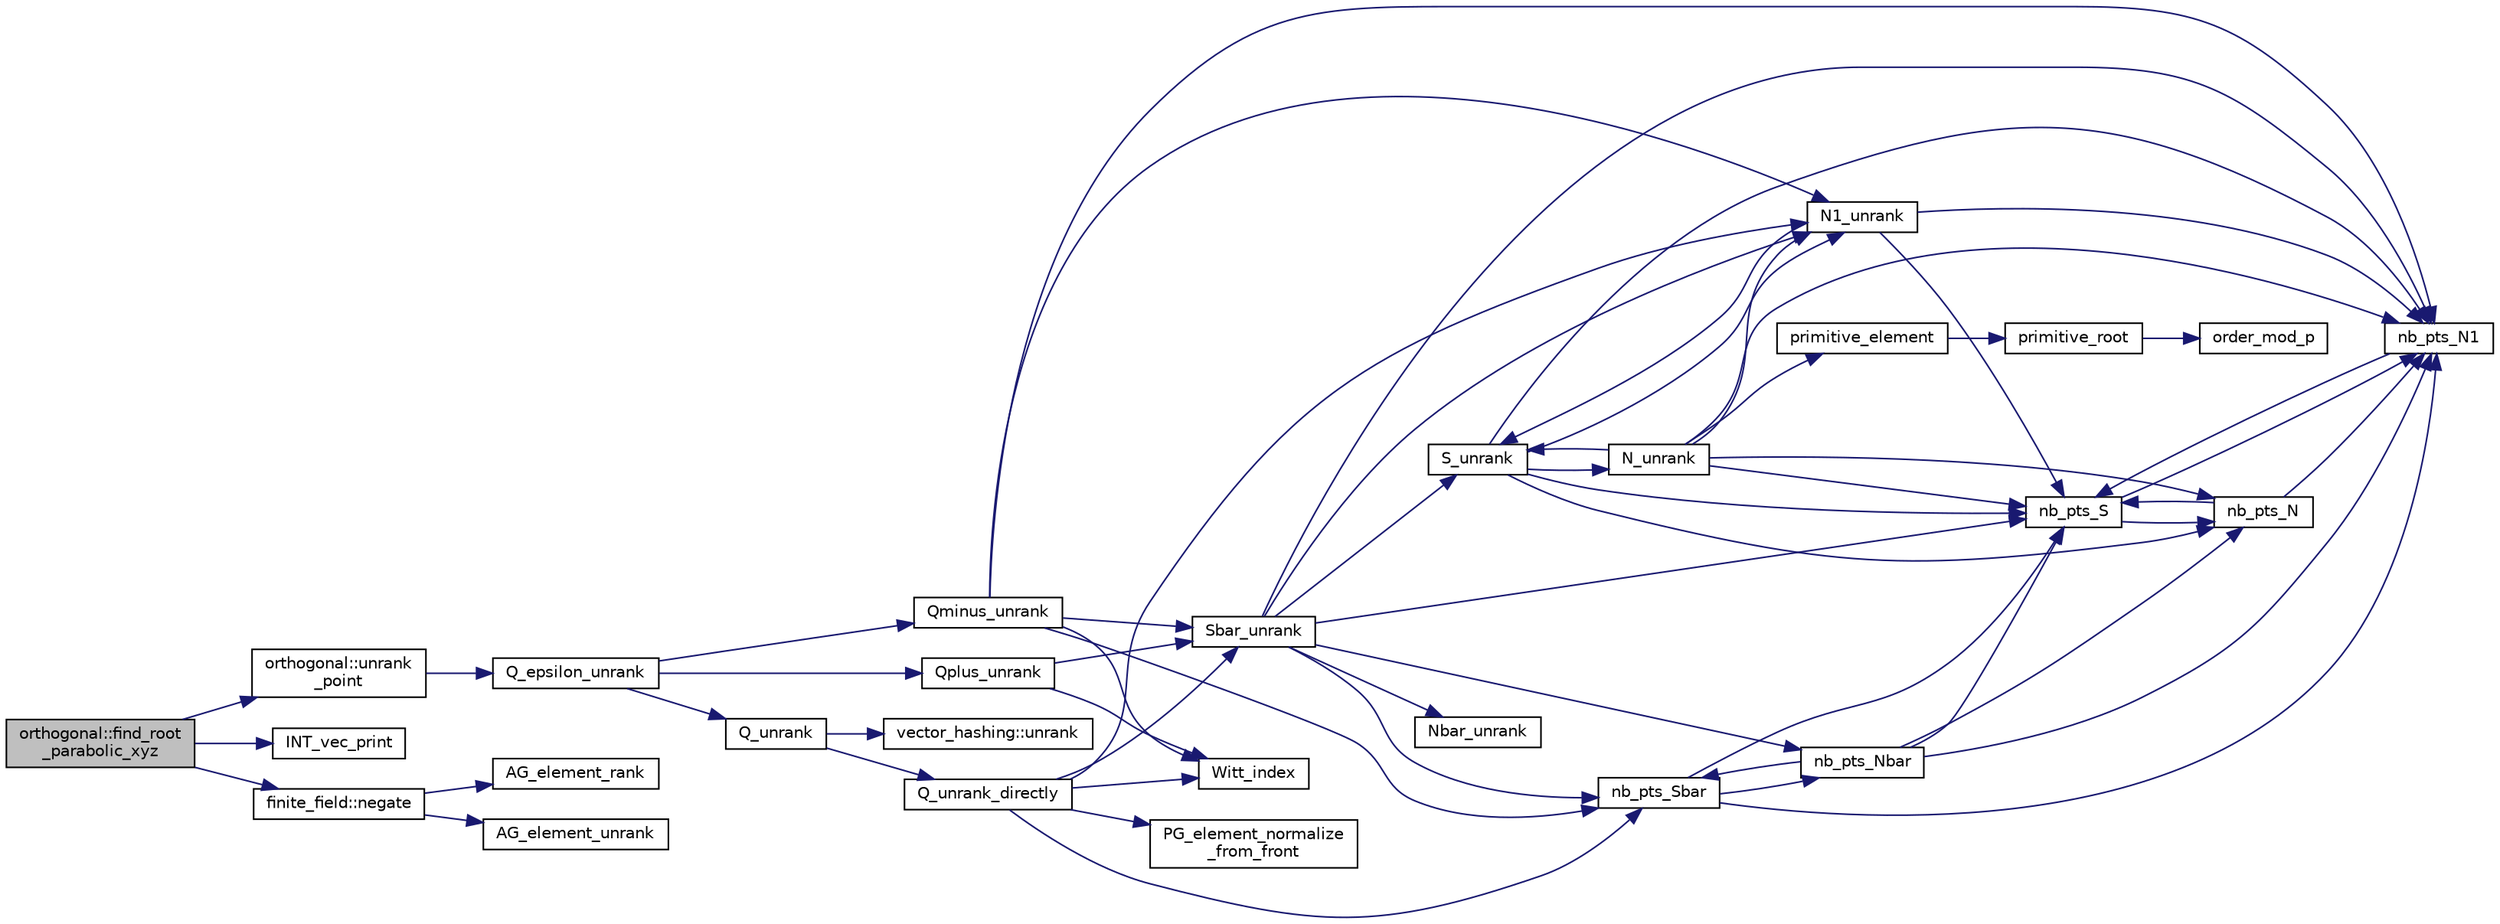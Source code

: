 digraph "orthogonal::find_root_parabolic_xyz"
{
  edge [fontname="Helvetica",fontsize="10",labelfontname="Helvetica",labelfontsize="10"];
  node [fontname="Helvetica",fontsize="10",shape=record];
  rankdir="LR";
  Node5853 [label="orthogonal::find_root\l_parabolic_xyz",height=0.2,width=0.4,color="black", fillcolor="grey75", style="filled", fontcolor="black"];
  Node5853 -> Node5854 [color="midnightblue",fontsize="10",style="solid",fontname="Helvetica"];
  Node5854 [label="orthogonal::unrank\l_point",height=0.2,width=0.4,color="black", fillcolor="white", style="filled",URL="$d7/daa/classorthogonal.html#ab655117100f7c66c19817b84ac5ac0a0"];
  Node5854 -> Node5855 [color="midnightblue",fontsize="10",style="solid",fontname="Helvetica"];
  Node5855 [label="Q_epsilon_unrank",height=0.2,width=0.4,color="black", fillcolor="white", style="filled",URL="$d4/d67/geometry_8h.html#af162c4d30d4a6528299e37551c353e7b"];
  Node5855 -> Node5856 [color="midnightblue",fontsize="10",style="solid",fontname="Helvetica"];
  Node5856 [label="Q_unrank",height=0.2,width=0.4,color="black", fillcolor="white", style="filled",URL="$db/da0/lib_2foundations_2geometry_2orthogonal__points_8_c.html#a6d02923d5b54ef796934e753e6f5b65b"];
  Node5856 -> Node5857 [color="midnightblue",fontsize="10",style="solid",fontname="Helvetica"];
  Node5857 [label="vector_hashing::unrank",height=0.2,width=0.4,color="black", fillcolor="white", style="filled",URL="$d8/daa/classvector__hashing.html#abbebd3a96a6d27a34b9b49af99e2ed3d"];
  Node5856 -> Node5858 [color="midnightblue",fontsize="10",style="solid",fontname="Helvetica"];
  Node5858 [label="Q_unrank_directly",height=0.2,width=0.4,color="black", fillcolor="white", style="filled",URL="$db/da0/lib_2foundations_2geometry_2orthogonal__points_8_c.html#a105e7e72249e78fcf0785c69099d90ce"];
  Node5858 -> Node5859 [color="midnightblue",fontsize="10",style="solid",fontname="Helvetica"];
  Node5859 [label="Witt_index",height=0.2,width=0.4,color="black", fillcolor="white", style="filled",URL="$db/da0/lib_2foundations_2geometry_2orthogonal__points_8_c.html#ab3483ecb9859a6758f82b5327da50534"];
  Node5858 -> Node5860 [color="midnightblue",fontsize="10",style="solid",fontname="Helvetica"];
  Node5860 [label="nb_pts_Sbar",height=0.2,width=0.4,color="black", fillcolor="white", style="filled",URL="$db/da0/lib_2foundations_2geometry_2orthogonal__points_8_c.html#a986dda26505c9934c771578b084f67cc"];
  Node5860 -> Node5861 [color="midnightblue",fontsize="10",style="solid",fontname="Helvetica"];
  Node5861 [label="nb_pts_S",height=0.2,width=0.4,color="black", fillcolor="white", style="filled",URL="$db/da0/lib_2foundations_2geometry_2orthogonal__points_8_c.html#a9bc3dec6e722644d182738102c3e04f3"];
  Node5861 -> Node5862 [color="midnightblue",fontsize="10",style="solid",fontname="Helvetica"];
  Node5862 [label="nb_pts_N",height=0.2,width=0.4,color="black", fillcolor="white", style="filled",URL="$db/da0/lib_2foundations_2geometry_2orthogonal__points_8_c.html#a93e16898c27b1d1c0a6405a7b0615ba6"];
  Node5862 -> Node5861 [color="midnightblue",fontsize="10",style="solid",fontname="Helvetica"];
  Node5862 -> Node5863 [color="midnightblue",fontsize="10",style="solid",fontname="Helvetica"];
  Node5863 [label="nb_pts_N1",height=0.2,width=0.4,color="black", fillcolor="white", style="filled",URL="$db/da0/lib_2foundations_2geometry_2orthogonal__points_8_c.html#ae0f2e1c76523db67b4ec9629ccc35bc6"];
  Node5863 -> Node5861 [color="midnightblue",fontsize="10",style="solid",fontname="Helvetica"];
  Node5861 -> Node5863 [color="midnightblue",fontsize="10",style="solid",fontname="Helvetica"];
  Node5860 -> Node5864 [color="midnightblue",fontsize="10",style="solid",fontname="Helvetica"];
  Node5864 [label="nb_pts_Nbar",height=0.2,width=0.4,color="black", fillcolor="white", style="filled",URL="$db/da0/lib_2foundations_2geometry_2orthogonal__points_8_c.html#a51b4684a176c6841fd3cd6c34c684c2c"];
  Node5864 -> Node5860 [color="midnightblue",fontsize="10",style="solid",fontname="Helvetica"];
  Node5864 -> Node5862 [color="midnightblue",fontsize="10",style="solid",fontname="Helvetica"];
  Node5864 -> Node5861 [color="midnightblue",fontsize="10",style="solid",fontname="Helvetica"];
  Node5864 -> Node5863 [color="midnightblue",fontsize="10",style="solid",fontname="Helvetica"];
  Node5860 -> Node5863 [color="midnightblue",fontsize="10",style="solid",fontname="Helvetica"];
  Node5858 -> Node5865 [color="midnightblue",fontsize="10",style="solid",fontname="Helvetica"];
  Node5865 [label="Sbar_unrank",height=0.2,width=0.4,color="black", fillcolor="white", style="filled",URL="$db/da0/lib_2foundations_2geometry_2orthogonal__points_8_c.html#a65d9b9ccfff12dd92f4f4e8360701c98"];
  Node5865 -> Node5860 [color="midnightblue",fontsize="10",style="solid",fontname="Helvetica"];
  Node5865 -> Node5861 [color="midnightblue",fontsize="10",style="solid",fontname="Helvetica"];
  Node5865 -> Node5866 [color="midnightblue",fontsize="10",style="solid",fontname="Helvetica"];
  Node5866 [label="S_unrank",height=0.2,width=0.4,color="black", fillcolor="white", style="filled",URL="$db/da0/lib_2foundations_2geometry_2orthogonal__points_8_c.html#a18964a35af25f1b4a85f4eaeb1543d92"];
  Node5866 -> Node5861 [color="midnightblue",fontsize="10",style="solid",fontname="Helvetica"];
  Node5866 -> Node5862 [color="midnightblue",fontsize="10",style="solid",fontname="Helvetica"];
  Node5866 -> Node5863 [color="midnightblue",fontsize="10",style="solid",fontname="Helvetica"];
  Node5866 -> Node5867 [color="midnightblue",fontsize="10",style="solid",fontname="Helvetica"];
  Node5867 [label="N_unrank",height=0.2,width=0.4,color="black", fillcolor="white", style="filled",URL="$db/da0/lib_2foundations_2geometry_2orthogonal__points_8_c.html#ab79724bd19da3bc1b383550113f9d7aa"];
  Node5867 -> Node5861 [color="midnightblue",fontsize="10",style="solid",fontname="Helvetica"];
  Node5867 -> Node5862 [color="midnightblue",fontsize="10",style="solid",fontname="Helvetica"];
  Node5867 -> Node5866 [color="midnightblue",fontsize="10",style="solid",fontname="Helvetica"];
  Node5867 -> Node5863 [color="midnightblue",fontsize="10",style="solid",fontname="Helvetica"];
  Node5867 -> Node5868 [color="midnightblue",fontsize="10",style="solid",fontname="Helvetica"];
  Node5868 [label="N1_unrank",height=0.2,width=0.4,color="black", fillcolor="white", style="filled",URL="$db/da0/lib_2foundations_2geometry_2orthogonal__points_8_c.html#aa9427e27f7f207c1baff3a34cc5d78cf"];
  Node5868 -> Node5861 [color="midnightblue",fontsize="10",style="solid",fontname="Helvetica"];
  Node5868 -> Node5863 [color="midnightblue",fontsize="10",style="solid",fontname="Helvetica"];
  Node5868 -> Node5866 [color="midnightblue",fontsize="10",style="solid",fontname="Helvetica"];
  Node5867 -> Node5869 [color="midnightblue",fontsize="10",style="solid",fontname="Helvetica"];
  Node5869 [label="primitive_element",height=0.2,width=0.4,color="black", fillcolor="white", style="filled",URL="$db/da0/lib_2foundations_2geometry_2orthogonal__points_8_c.html#a97350390ec02c8cd9f54751708e28768"];
  Node5869 -> Node5870 [color="midnightblue",fontsize="10",style="solid",fontname="Helvetica"];
  Node5870 [label="primitive_root",height=0.2,width=0.4,color="black", fillcolor="white", style="filled",URL="$de/dc5/algebra__and__number__theory_8h.html#a0b6f7619d12ff2c4e60b852b820b0972"];
  Node5870 -> Node5871 [color="midnightblue",fontsize="10",style="solid",fontname="Helvetica"];
  Node5871 [label="order_mod_p",height=0.2,width=0.4,color="black", fillcolor="white", style="filled",URL="$df/dda/number__theory_8_c.html#aa38aa7e68ab81726a4462995135456b2"];
  Node5866 -> Node5868 [color="midnightblue",fontsize="10",style="solid",fontname="Helvetica"];
  Node5865 -> Node5864 [color="midnightblue",fontsize="10",style="solid",fontname="Helvetica"];
  Node5865 -> Node5863 [color="midnightblue",fontsize="10",style="solid",fontname="Helvetica"];
  Node5865 -> Node5872 [color="midnightblue",fontsize="10",style="solid",fontname="Helvetica"];
  Node5872 [label="Nbar_unrank",height=0.2,width=0.4,color="black", fillcolor="white", style="filled",URL="$db/da0/lib_2foundations_2geometry_2orthogonal__points_8_c.html#ad641d8fb061c898a2c18266e263fb278"];
  Node5865 -> Node5868 [color="midnightblue",fontsize="10",style="solid",fontname="Helvetica"];
  Node5858 -> Node5873 [color="midnightblue",fontsize="10",style="solid",fontname="Helvetica"];
  Node5873 [label="PG_element_normalize\l_from_front",height=0.2,width=0.4,color="black", fillcolor="white", style="filled",URL="$d4/d67/geometry_8h.html#af675caf5f9975573455c8d93cb56bf95"];
  Node5858 -> Node5868 [color="midnightblue",fontsize="10",style="solid",fontname="Helvetica"];
  Node5855 -> Node5874 [color="midnightblue",fontsize="10",style="solid",fontname="Helvetica"];
  Node5874 [label="Qplus_unrank",height=0.2,width=0.4,color="black", fillcolor="white", style="filled",URL="$db/da0/lib_2foundations_2geometry_2orthogonal__points_8_c.html#ad50512edd586919700e033744b4a03c8"];
  Node5874 -> Node5859 [color="midnightblue",fontsize="10",style="solid",fontname="Helvetica"];
  Node5874 -> Node5865 [color="midnightblue",fontsize="10",style="solid",fontname="Helvetica"];
  Node5855 -> Node5875 [color="midnightblue",fontsize="10",style="solid",fontname="Helvetica"];
  Node5875 [label="Qminus_unrank",height=0.2,width=0.4,color="black", fillcolor="white", style="filled",URL="$db/da0/lib_2foundations_2geometry_2orthogonal__points_8_c.html#ac2dd18f435ab479095b836a483c12c7d"];
  Node5875 -> Node5859 [color="midnightblue",fontsize="10",style="solid",fontname="Helvetica"];
  Node5875 -> Node5860 [color="midnightblue",fontsize="10",style="solid",fontname="Helvetica"];
  Node5875 -> Node5865 [color="midnightblue",fontsize="10",style="solid",fontname="Helvetica"];
  Node5875 -> Node5863 [color="midnightblue",fontsize="10",style="solid",fontname="Helvetica"];
  Node5875 -> Node5868 [color="midnightblue",fontsize="10",style="solid",fontname="Helvetica"];
  Node5853 -> Node5876 [color="midnightblue",fontsize="10",style="solid",fontname="Helvetica"];
  Node5876 [label="INT_vec_print",height=0.2,width=0.4,color="black", fillcolor="white", style="filled",URL="$df/dbf/sajeeb_8_c.html#a79a5901af0b47dd0d694109543c027fe"];
  Node5853 -> Node5877 [color="midnightblue",fontsize="10",style="solid",fontname="Helvetica"];
  Node5877 [label="finite_field::negate",height=0.2,width=0.4,color="black", fillcolor="white", style="filled",URL="$df/d5a/classfinite__field.html#aa9d798298f25d4a9262b5bc5f1733e31"];
  Node5877 -> Node5878 [color="midnightblue",fontsize="10",style="solid",fontname="Helvetica"];
  Node5878 [label="AG_element_unrank",height=0.2,width=0.4,color="black", fillcolor="white", style="filled",URL="$d4/d67/geometry_8h.html#a4a33b86c87b2879b97cfa1327abe2885"];
  Node5877 -> Node5879 [color="midnightblue",fontsize="10",style="solid",fontname="Helvetica"];
  Node5879 [label="AG_element_rank",height=0.2,width=0.4,color="black", fillcolor="white", style="filled",URL="$d4/d67/geometry_8h.html#ab2ac908d07dd8038fd996e26bdc75c17"];
}

